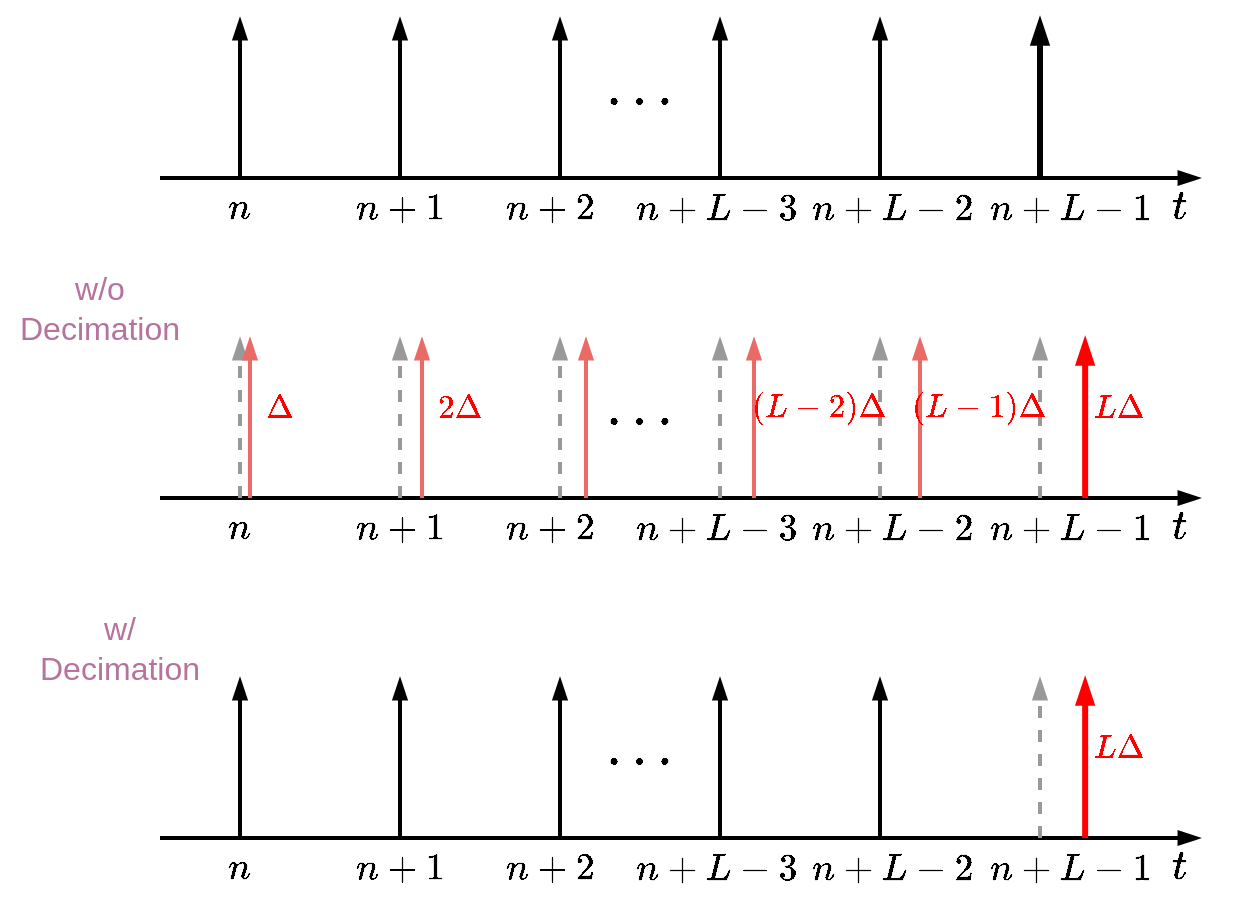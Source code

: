 <mxfile version="24.8.6">
  <diagram name="Page-1" id="_IJzThWEjXdws65PzWOr">
    <mxGraphModel dx="695" dy="543" grid="1" gridSize="10" guides="1" tooltips="1" connect="1" arrows="1" fold="1" page="1" pageScale="1" pageWidth="850" pageHeight="1100" math="1" shadow="0">
      <root>
        <mxCell id="0" />
        <mxCell id="1" parent="0" />
        <mxCell id="9p8t9NVOShXelaTlAj5N-1" value="" style="endArrow=blockThin;html=1;rounded=0;strokeWidth=2;endFill=1;" edge="1" parent="1">
          <mxGeometry width="50" height="50" relative="1" as="geometry">
            <mxPoint x="200" y="200" as="sourcePoint" />
            <mxPoint x="720" y="200" as="targetPoint" />
          </mxGeometry>
        </mxCell>
        <mxCell id="9p8t9NVOShXelaTlAj5N-2" value="" style="endArrow=blockThin;html=1;rounded=0;endFill=1;strokeWidth=2;strokeColor=#000000;" edge="1" parent="1">
          <mxGeometry width="50" height="50" relative="1" as="geometry">
            <mxPoint x="240" y="200" as="sourcePoint" />
            <mxPoint x="240" y="120" as="targetPoint" />
          </mxGeometry>
        </mxCell>
        <mxCell id="9p8t9NVOShXelaTlAj5N-3" value="" style="endArrow=blockThin;html=1;rounded=0;endFill=1;strokeWidth=2;strokeColor=#000000;" edge="1" parent="1">
          <mxGeometry width="50" height="50" relative="1" as="geometry">
            <mxPoint x="320" y="200" as="sourcePoint" />
            <mxPoint x="320" y="120" as="targetPoint" />
          </mxGeometry>
        </mxCell>
        <mxCell id="9p8t9NVOShXelaTlAj5N-4" value="" style="endArrow=blockThin;html=1;rounded=0;endFill=1;strokeWidth=2;strokeColor=#000000;" edge="1" parent="1">
          <mxGeometry width="50" height="50" relative="1" as="geometry">
            <mxPoint x="400" y="200" as="sourcePoint" />
            <mxPoint x="400" y="120" as="targetPoint" />
          </mxGeometry>
        </mxCell>
        <mxCell id="9p8t9NVOShXelaTlAj5N-5" value="" style="endArrow=blockThin;html=1;rounded=0;endFill=1;strokeWidth=2;strokeColor=#000000;" edge="1" parent="1">
          <mxGeometry width="50" height="50" relative="1" as="geometry">
            <mxPoint x="480" y="200" as="sourcePoint" />
            <mxPoint x="480" y="120" as="targetPoint" />
          </mxGeometry>
        </mxCell>
        <mxCell id="9p8t9NVOShXelaTlAj5N-6" value="" style="endArrow=blockThin;html=1;rounded=0;endFill=1;strokeWidth=2;strokeColor=#000000;" edge="1" parent="1">
          <mxGeometry width="50" height="50" relative="1" as="geometry">
            <mxPoint x="560" y="200" as="sourcePoint" />
            <mxPoint x="560" y="120" as="targetPoint" />
          </mxGeometry>
        </mxCell>
        <mxCell id="9p8t9NVOShXelaTlAj5N-7" value="" style="endArrow=blockThin;html=1;rounded=0;endFill=1;strokeWidth=3;strokeColor=#000000;" edge="1" parent="1">
          <mxGeometry width="50" height="50" relative="1" as="geometry">
            <mxPoint x="640" y="200" as="sourcePoint" />
            <mxPoint x="640" y="120" as="targetPoint" />
          </mxGeometry>
        </mxCell>
        <mxCell id="9p8t9NVOShXelaTlAj5N-8" value="&lt;font style=&quot;font-size: 18px;&quot;&gt;$$t$$&lt;/font&gt;" style="text;html=1;align=center;verticalAlign=middle;whiteSpace=wrap;rounded=0;" vertex="1" parent="1">
          <mxGeometry x="680" y="200" width="60" height="30" as="geometry" />
        </mxCell>
        <mxCell id="9p8t9NVOShXelaTlAj5N-17" value="&lt;font style=&quot;font-size: 24px;&quot;&gt;$$...$$&lt;/font&gt;" style="text;html=1;align=center;verticalAlign=middle;whiteSpace=wrap;rounded=0;" vertex="1" parent="1">
          <mxGeometry x="410" y="140" width="60" height="30" as="geometry" />
        </mxCell>
        <mxCell id="9p8t9NVOShXelaTlAj5N-27" value="&lt;font style=&quot;font-size: 16px;&quot;&gt;$$n$$&lt;/font&gt;" style="text;html=1;align=center;verticalAlign=middle;whiteSpace=wrap;rounded=0;" vertex="1" parent="1">
          <mxGeometry x="210" y="200" width="60" height="30" as="geometry" />
        </mxCell>
        <mxCell id="9p8t9NVOShXelaTlAj5N-28" value="&lt;font style=&quot;font-size: 16px;&quot;&gt;$$n+1$$&lt;/font&gt;" style="text;html=1;align=center;verticalAlign=middle;whiteSpace=wrap;rounded=0;" vertex="1" parent="1">
          <mxGeometry x="290" y="200" width="60" height="30" as="geometry" />
        </mxCell>
        <mxCell id="9p8t9NVOShXelaTlAj5N-29" value="&lt;font style=&quot;font-size: 16px;&quot;&gt;$$n+2$$&lt;/font&gt;" style="text;html=1;align=center;verticalAlign=middle;whiteSpace=wrap;rounded=0;" vertex="1" parent="1">
          <mxGeometry x="365" y="200" width="60" height="30" as="geometry" />
        </mxCell>
        <mxCell id="9p8t9NVOShXelaTlAj5N-30" value="&lt;font style=&quot;font-size: 16px;&quot;&gt;$$n+L-3$$&lt;/font&gt;" style="text;html=1;align=center;verticalAlign=middle;whiteSpace=wrap;rounded=0;" vertex="1" parent="1">
          <mxGeometry x="448" y="200" width="60" height="30" as="geometry" />
        </mxCell>
        <mxCell id="9p8t9NVOShXelaTlAj5N-31" value="&lt;font style=&quot;font-size: 16px;&quot;&gt;$$n+L-2$$&lt;/font&gt;" style="text;html=1;align=center;verticalAlign=middle;whiteSpace=wrap;rounded=0;" vertex="1" parent="1">
          <mxGeometry x="536" y="200" width="60" height="30" as="geometry" />
        </mxCell>
        <mxCell id="9p8t9NVOShXelaTlAj5N-32" value="&lt;font style=&quot;font-size: 16px;&quot;&gt;$$n+L-1$$&lt;/font&gt;" style="text;html=1;align=center;verticalAlign=middle;whiteSpace=wrap;rounded=0;" vertex="1" parent="1">
          <mxGeometry x="625" y="200" width="60" height="30" as="geometry" />
        </mxCell>
        <mxCell id="9p8t9NVOShXelaTlAj5N-33" value="" style="endArrow=blockThin;html=1;rounded=0;strokeWidth=2;endFill=1;" edge="1" parent="1">
          <mxGeometry width="50" height="50" relative="1" as="geometry">
            <mxPoint x="200" y="360" as="sourcePoint" />
            <mxPoint x="720" y="360" as="targetPoint" />
          </mxGeometry>
        </mxCell>
        <mxCell id="9p8t9NVOShXelaTlAj5N-34" value="" style="endArrow=blockThin;html=1;rounded=0;endFill=1;strokeWidth=2;strokeColor=#999999;dashed=1;" edge="1" parent="1">
          <mxGeometry width="50" height="50" relative="1" as="geometry">
            <mxPoint x="240" y="360" as="sourcePoint" />
            <mxPoint x="240" y="280" as="targetPoint" />
          </mxGeometry>
        </mxCell>
        <mxCell id="9p8t9NVOShXelaTlAj5N-35" value="" style="endArrow=blockThin;html=1;rounded=0;endFill=1;strokeWidth=2;strokeColor=#999999;dashed=1;" edge="1" parent="1">
          <mxGeometry width="50" height="50" relative="1" as="geometry">
            <mxPoint x="320" y="360" as="sourcePoint" />
            <mxPoint x="320" y="280" as="targetPoint" />
          </mxGeometry>
        </mxCell>
        <mxCell id="9p8t9NVOShXelaTlAj5N-36" value="" style="endArrow=blockThin;html=1;rounded=0;endFill=1;strokeWidth=2;strokeColor=#999999;dashed=1;" edge="1" parent="1">
          <mxGeometry width="50" height="50" relative="1" as="geometry">
            <mxPoint x="400" y="360" as="sourcePoint" />
            <mxPoint x="400" y="280" as="targetPoint" />
          </mxGeometry>
        </mxCell>
        <mxCell id="9p8t9NVOShXelaTlAj5N-37" value="" style="endArrow=blockThin;html=1;rounded=0;endFill=1;strokeWidth=2;strokeColor=#999999;dashed=1;" edge="1" parent="1">
          <mxGeometry width="50" height="50" relative="1" as="geometry">
            <mxPoint x="480" y="360" as="sourcePoint" />
            <mxPoint x="480" y="280" as="targetPoint" />
          </mxGeometry>
        </mxCell>
        <mxCell id="9p8t9NVOShXelaTlAj5N-38" value="" style="endArrow=blockThin;html=1;rounded=0;endFill=1;strokeWidth=2;strokeColor=#999999;dashed=1;" edge="1" parent="1">
          <mxGeometry width="50" height="50" relative="1" as="geometry">
            <mxPoint x="560" y="360" as="sourcePoint" />
            <mxPoint x="560" y="280" as="targetPoint" />
          </mxGeometry>
        </mxCell>
        <mxCell id="9p8t9NVOShXelaTlAj5N-39" value="" style="endArrow=blockThin;html=1;rounded=0;endFill=1;strokeWidth=2;strokeColor=#999999;dashed=1;" edge="1" parent="1">
          <mxGeometry width="50" height="50" relative="1" as="geometry">
            <mxPoint x="640" y="360" as="sourcePoint" />
            <mxPoint x="640" y="280" as="targetPoint" />
          </mxGeometry>
        </mxCell>
        <mxCell id="9p8t9NVOShXelaTlAj5N-40" value="&lt;font style=&quot;font-size: 18px;&quot;&gt;$$t$$&lt;/font&gt;" style="text;html=1;align=center;verticalAlign=middle;whiteSpace=wrap;rounded=0;" vertex="1" parent="1">
          <mxGeometry x="680" y="360" width="60" height="30" as="geometry" />
        </mxCell>
        <mxCell id="9p8t9NVOShXelaTlAj5N-41" value="&lt;font style=&quot;font-size: 24px;&quot;&gt;$$...$$&lt;/font&gt;" style="text;html=1;align=center;verticalAlign=middle;whiteSpace=wrap;rounded=0;" vertex="1" parent="1">
          <mxGeometry x="410" y="300" width="60" height="30" as="geometry" />
        </mxCell>
        <mxCell id="9p8t9NVOShXelaTlAj5N-42" value="&lt;font style=&quot;font-size: 16px;&quot;&gt;$$n$$&lt;/font&gt;" style="text;html=1;align=center;verticalAlign=middle;whiteSpace=wrap;rounded=0;" vertex="1" parent="1">
          <mxGeometry x="210" y="360" width="60" height="30" as="geometry" />
        </mxCell>
        <mxCell id="9p8t9NVOShXelaTlAj5N-43" value="&lt;font style=&quot;font-size: 16px;&quot;&gt;$$n+1$$&lt;/font&gt;" style="text;html=1;align=center;verticalAlign=middle;whiteSpace=wrap;rounded=0;" vertex="1" parent="1">
          <mxGeometry x="290" y="360" width="60" height="30" as="geometry" />
        </mxCell>
        <mxCell id="9p8t9NVOShXelaTlAj5N-44" value="&lt;font style=&quot;font-size: 16px;&quot;&gt;$$n+2$$&lt;/font&gt;" style="text;html=1;align=center;verticalAlign=middle;whiteSpace=wrap;rounded=0;" vertex="1" parent="1">
          <mxGeometry x="365" y="360" width="60" height="30" as="geometry" />
        </mxCell>
        <mxCell id="9p8t9NVOShXelaTlAj5N-45" value="&lt;font style=&quot;font-size: 16px;&quot;&gt;$$n+L-3$$&lt;/font&gt;" style="text;html=1;align=center;verticalAlign=middle;whiteSpace=wrap;rounded=0;" vertex="1" parent="1">
          <mxGeometry x="448" y="360" width="60" height="30" as="geometry" />
        </mxCell>
        <mxCell id="9p8t9NVOShXelaTlAj5N-46" value="&lt;font style=&quot;font-size: 16px;&quot;&gt;$$n+L-2$$&lt;/font&gt;" style="text;html=1;align=center;verticalAlign=middle;whiteSpace=wrap;rounded=0;" vertex="1" parent="1">
          <mxGeometry x="536" y="360" width="60" height="30" as="geometry" />
        </mxCell>
        <mxCell id="9p8t9NVOShXelaTlAj5N-47" value="&lt;font style=&quot;font-size: 16px;&quot;&gt;$$n+L-1$$&lt;/font&gt;" style="text;html=1;align=center;verticalAlign=middle;whiteSpace=wrap;rounded=0;" vertex="1" parent="1">
          <mxGeometry x="625" y="360" width="60" height="30" as="geometry" />
        </mxCell>
        <mxCell id="9p8t9NVOShXelaTlAj5N-48" value="" style="endArrow=blockThin;html=1;rounded=0;endFill=1;strokeWidth=2;strokeColor=#EA6B66;" edge="1" parent="1">
          <mxGeometry width="50" height="50" relative="1" as="geometry">
            <mxPoint x="245" y="360" as="sourcePoint" />
            <mxPoint x="245" y="280" as="targetPoint" />
          </mxGeometry>
        </mxCell>
        <mxCell id="9p8t9NVOShXelaTlAj5N-49" value="" style="endArrow=blockThin;html=1;rounded=0;endFill=1;strokeWidth=2;strokeColor=#EA6B66;" edge="1" parent="1">
          <mxGeometry width="50" height="50" relative="1" as="geometry">
            <mxPoint x="331" y="360" as="sourcePoint" />
            <mxPoint x="331" y="280" as="targetPoint" />
          </mxGeometry>
        </mxCell>
        <mxCell id="9p8t9NVOShXelaTlAj5N-50" value="" style="endArrow=blockThin;html=1;rounded=0;endFill=1;strokeWidth=2;strokeColor=#EA6B66;" edge="1" parent="1">
          <mxGeometry width="50" height="50" relative="1" as="geometry">
            <mxPoint x="413" y="360" as="sourcePoint" />
            <mxPoint x="413" y="280" as="targetPoint" />
          </mxGeometry>
        </mxCell>
        <mxCell id="9p8t9NVOShXelaTlAj5N-51" value="" style="endArrow=blockThin;html=1;rounded=0;endFill=1;strokeWidth=2;strokeColor=#EA6B66;" edge="1" parent="1">
          <mxGeometry width="50" height="50" relative="1" as="geometry">
            <mxPoint x="497" y="360" as="sourcePoint" />
            <mxPoint x="497" y="280" as="targetPoint" />
          </mxGeometry>
        </mxCell>
        <mxCell id="9p8t9NVOShXelaTlAj5N-52" value="" style="endArrow=blockThin;html=1;rounded=0;endFill=1;strokeWidth=2;strokeColor=#EA6B66;" edge="1" parent="1">
          <mxGeometry width="50" height="50" relative="1" as="geometry">
            <mxPoint x="580" y="360" as="sourcePoint" />
            <mxPoint x="580" y="280" as="targetPoint" />
          </mxGeometry>
        </mxCell>
        <mxCell id="9p8t9NVOShXelaTlAj5N-53" value="" style="endArrow=blockThin;html=1;rounded=0;endFill=1;strokeWidth=3;strokeColor=#FF0000;" edge="1" parent="1">
          <mxGeometry width="50" height="50" relative="1" as="geometry">
            <mxPoint x="662.58" y="360" as="sourcePoint" />
            <mxPoint x="662.58" y="280" as="targetPoint" />
          </mxGeometry>
        </mxCell>
        <mxCell id="9p8t9NVOShXelaTlAj5N-55" value="&lt;font color=&quot;#ff0000&quot; style=&quot;font-size: 14px;&quot;&gt;$$\Delta$$&lt;/font&gt;" style="text;html=1;align=center;verticalAlign=middle;whiteSpace=wrap;rounded=0;strokeWidth=0;" vertex="1" parent="1">
          <mxGeometry x="230" y="300" width="60" height="30" as="geometry" />
        </mxCell>
        <mxCell id="9p8t9NVOShXelaTlAj5N-56" value="&lt;font color=&quot;#ff0000&quot; style=&quot;font-size: 14px;&quot;&gt;$$2\Delta$$&lt;/font&gt;" style="text;html=1;align=center;verticalAlign=middle;whiteSpace=wrap;rounded=0;strokeWidth=0;" vertex="1" parent="1">
          <mxGeometry x="320" y="300" width="60" height="30" as="geometry" />
        </mxCell>
        <mxCell id="9p8t9NVOShXelaTlAj5N-57" value="&lt;font color=&quot;#ff0000&quot; style=&quot;font-size: 14px;&quot;&gt;$$L\Delta$$&lt;/font&gt;" style="text;html=1;align=center;verticalAlign=middle;whiteSpace=wrap;rounded=0;strokeWidth=0;" vertex="1" parent="1">
          <mxGeometry x="650" y="300" width="60" height="30" as="geometry" />
        </mxCell>
        <mxCell id="9p8t9NVOShXelaTlAj5N-58" value="&lt;font color=&quot;#ff0000&quot; style=&quot;font-size: 14px;&quot;&gt;$$(L-1)\Delta$$&lt;/font&gt;" style="text;html=1;align=center;verticalAlign=middle;whiteSpace=wrap;rounded=0;strokeWidth=0;" vertex="1" parent="1">
          <mxGeometry x="580" y="300" width="60" height="30" as="geometry" />
        </mxCell>
        <mxCell id="9p8t9NVOShXelaTlAj5N-59" value="&lt;font color=&quot;#ff0000&quot; style=&quot;font-size: 14px;&quot;&gt;$$(L-2)\Delta$$&lt;/font&gt;" style="text;html=1;align=center;verticalAlign=middle;whiteSpace=wrap;rounded=0;strokeWidth=0;" vertex="1" parent="1">
          <mxGeometry x="500" y="300" width="60" height="30" as="geometry" />
        </mxCell>
        <mxCell id="9p8t9NVOShXelaTlAj5N-60" value="" style="endArrow=blockThin;html=1;rounded=0;strokeWidth=2;endFill=1;" edge="1" parent="1">
          <mxGeometry width="50" height="50" relative="1" as="geometry">
            <mxPoint x="200" y="530" as="sourcePoint" />
            <mxPoint x="720" y="530" as="targetPoint" />
          </mxGeometry>
        </mxCell>
        <mxCell id="9p8t9NVOShXelaTlAj5N-61" value="" style="endArrow=blockThin;html=1;rounded=0;endFill=1;strokeWidth=2;strokeColor=#000000;" edge="1" parent="1">
          <mxGeometry width="50" height="50" relative="1" as="geometry">
            <mxPoint x="240" y="530" as="sourcePoint" />
            <mxPoint x="240" y="450" as="targetPoint" />
          </mxGeometry>
        </mxCell>
        <mxCell id="9p8t9NVOShXelaTlAj5N-62" value="" style="endArrow=blockThin;html=1;rounded=0;endFill=1;strokeWidth=2;strokeColor=#000000;" edge="1" parent="1">
          <mxGeometry width="50" height="50" relative="1" as="geometry">
            <mxPoint x="320" y="530" as="sourcePoint" />
            <mxPoint x="320" y="450" as="targetPoint" />
          </mxGeometry>
        </mxCell>
        <mxCell id="9p8t9NVOShXelaTlAj5N-63" value="" style="endArrow=blockThin;html=1;rounded=0;endFill=1;strokeWidth=2;strokeColor=#000000;" edge="1" parent="1">
          <mxGeometry width="50" height="50" relative="1" as="geometry">
            <mxPoint x="400" y="530" as="sourcePoint" />
            <mxPoint x="400" y="450" as="targetPoint" />
          </mxGeometry>
        </mxCell>
        <mxCell id="9p8t9NVOShXelaTlAj5N-64" value="" style="endArrow=blockThin;html=1;rounded=0;endFill=1;strokeWidth=2;strokeColor=#000000;" edge="1" parent="1">
          <mxGeometry width="50" height="50" relative="1" as="geometry">
            <mxPoint x="480" y="530" as="sourcePoint" />
            <mxPoint x="480" y="450" as="targetPoint" />
          </mxGeometry>
        </mxCell>
        <mxCell id="9p8t9NVOShXelaTlAj5N-65" value="" style="endArrow=blockThin;html=1;rounded=0;endFill=1;strokeWidth=2;strokeColor=#000000;" edge="1" parent="1">
          <mxGeometry width="50" height="50" relative="1" as="geometry">
            <mxPoint x="560" y="530" as="sourcePoint" />
            <mxPoint x="560" y="450" as="targetPoint" />
          </mxGeometry>
        </mxCell>
        <mxCell id="9p8t9NVOShXelaTlAj5N-66" value="" style="endArrow=blockThin;html=1;rounded=0;endFill=1;strokeWidth=2;strokeColor=#999999;dashed=1;" edge="1" parent="1">
          <mxGeometry width="50" height="50" relative="1" as="geometry">
            <mxPoint x="640" y="530" as="sourcePoint" />
            <mxPoint x="640" y="450" as="targetPoint" />
          </mxGeometry>
        </mxCell>
        <mxCell id="9p8t9NVOShXelaTlAj5N-67" value="&lt;font style=&quot;font-size: 18px;&quot;&gt;$$t$$&lt;/font&gt;" style="text;html=1;align=center;verticalAlign=middle;whiteSpace=wrap;rounded=0;" vertex="1" parent="1">
          <mxGeometry x="680" y="530" width="60" height="30" as="geometry" />
        </mxCell>
        <mxCell id="9p8t9NVOShXelaTlAj5N-68" value="&lt;font style=&quot;font-size: 24px;&quot;&gt;$$...$$&lt;/font&gt;" style="text;html=1;align=center;verticalAlign=middle;whiteSpace=wrap;rounded=0;" vertex="1" parent="1">
          <mxGeometry x="410" y="470" width="60" height="30" as="geometry" />
        </mxCell>
        <mxCell id="9p8t9NVOShXelaTlAj5N-69" value="&lt;font style=&quot;font-size: 16px;&quot;&gt;$$n$$&lt;/font&gt;" style="text;html=1;align=center;verticalAlign=middle;whiteSpace=wrap;rounded=0;" vertex="1" parent="1">
          <mxGeometry x="210" y="530" width="60" height="30" as="geometry" />
        </mxCell>
        <mxCell id="9p8t9NVOShXelaTlAj5N-70" value="&lt;font style=&quot;font-size: 16px;&quot;&gt;$$n+1$$&lt;/font&gt;" style="text;html=1;align=center;verticalAlign=middle;whiteSpace=wrap;rounded=0;" vertex="1" parent="1">
          <mxGeometry x="290" y="530" width="60" height="30" as="geometry" />
        </mxCell>
        <mxCell id="9p8t9NVOShXelaTlAj5N-71" value="&lt;font style=&quot;font-size: 16px;&quot;&gt;$$n+2$$&lt;/font&gt;" style="text;html=1;align=center;verticalAlign=middle;whiteSpace=wrap;rounded=0;" vertex="1" parent="1">
          <mxGeometry x="365" y="530" width="60" height="30" as="geometry" />
        </mxCell>
        <mxCell id="9p8t9NVOShXelaTlAj5N-72" value="&lt;font style=&quot;font-size: 16px;&quot;&gt;$$n+L-3$$&lt;/font&gt;" style="text;html=1;align=center;verticalAlign=middle;whiteSpace=wrap;rounded=0;" vertex="1" parent="1">
          <mxGeometry x="448" y="530" width="60" height="30" as="geometry" />
        </mxCell>
        <mxCell id="9p8t9NVOShXelaTlAj5N-73" value="&lt;font style=&quot;font-size: 16px;&quot;&gt;$$n+L-2$$&lt;/font&gt;" style="text;html=1;align=center;verticalAlign=middle;whiteSpace=wrap;rounded=0;" vertex="1" parent="1">
          <mxGeometry x="536" y="530" width="60" height="30" as="geometry" />
        </mxCell>
        <mxCell id="9p8t9NVOShXelaTlAj5N-74" value="&lt;font style=&quot;font-size: 16px;&quot;&gt;$$n+L-1$$&lt;/font&gt;" style="text;html=1;align=center;verticalAlign=middle;whiteSpace=wrap;rounded=0;" vertex="1" parent="1">
          <mxGeometry x="625" y="530" width="60" height="30" as="geometry" />
        </mxCell>
        <mxCell id="9p8t9NVOShXelaTlAj5N-80" value="" style="endArrow=blockThin;html=1;rounded=0;endFill=1;strokeWidth=3;strokeColor=#FF0000;" edge="1" parent="1">
          <mxGeometry width="50" height="50" relative="1" as="geometry">
            <mxPoint x="662.58" y="530" as="sourcePoint" />
            <mxPoint x="662.58" y="450" as="targetPoint" />
          </mxGeometry>
        </mxCell>
        <mxCell id="9p8t9NVOShXelaTlAj5N-83" value="&lt;font color=&quot;#ff0000&quot; style=&quot;font-size: 14px;&quot;&gt;$$L\Delta$$&lt;/font&gt;" style="text;html=1;align=center;verticalAlign=middle;whiteSpace=wrap;rounded=0;strokeWidth=0;" vertex="1" parent="1">
          <mxGeometry x="650" y="470" width="60" height="30" as="geometry" />
        </mxCell>
        <mxCell id="9p8t9NVOShXelaTlAj5N-86" value="&lt;font color=&quot;#b5739d&quot; style=&quot;font-size: 16px;&quot;&gt;w/o Decimation&lt;/font&gt;" style="text;html=1;align=center;verticalAlign=middle;whiteSpace=wrap;rounded=0;" vertex="1" parent="1">
          <mxGeometry x="120" y="250" width="100" height="30" as="geometry" />
        </mxCell>
        <mxCell id="9p8t9NVOShXelaTlAj5N-87" value="&lt;font color=&quot;#b5739d&quot; style=&quot;font-size: 16px;&quot;&gt;w/ Decimation&lt;/font&gt;" style="text;html=1;align=center;verticalAlign=middle;whiteSpace=wrap;rounded=0;" vertex="1" parent="1">
          <mxGeometry x="130" y="420" width="100" height="30" as="geometry" />
        </mxCell>
      </root>
    </mxGraphModel>
  </diagram>
</mxfile>
